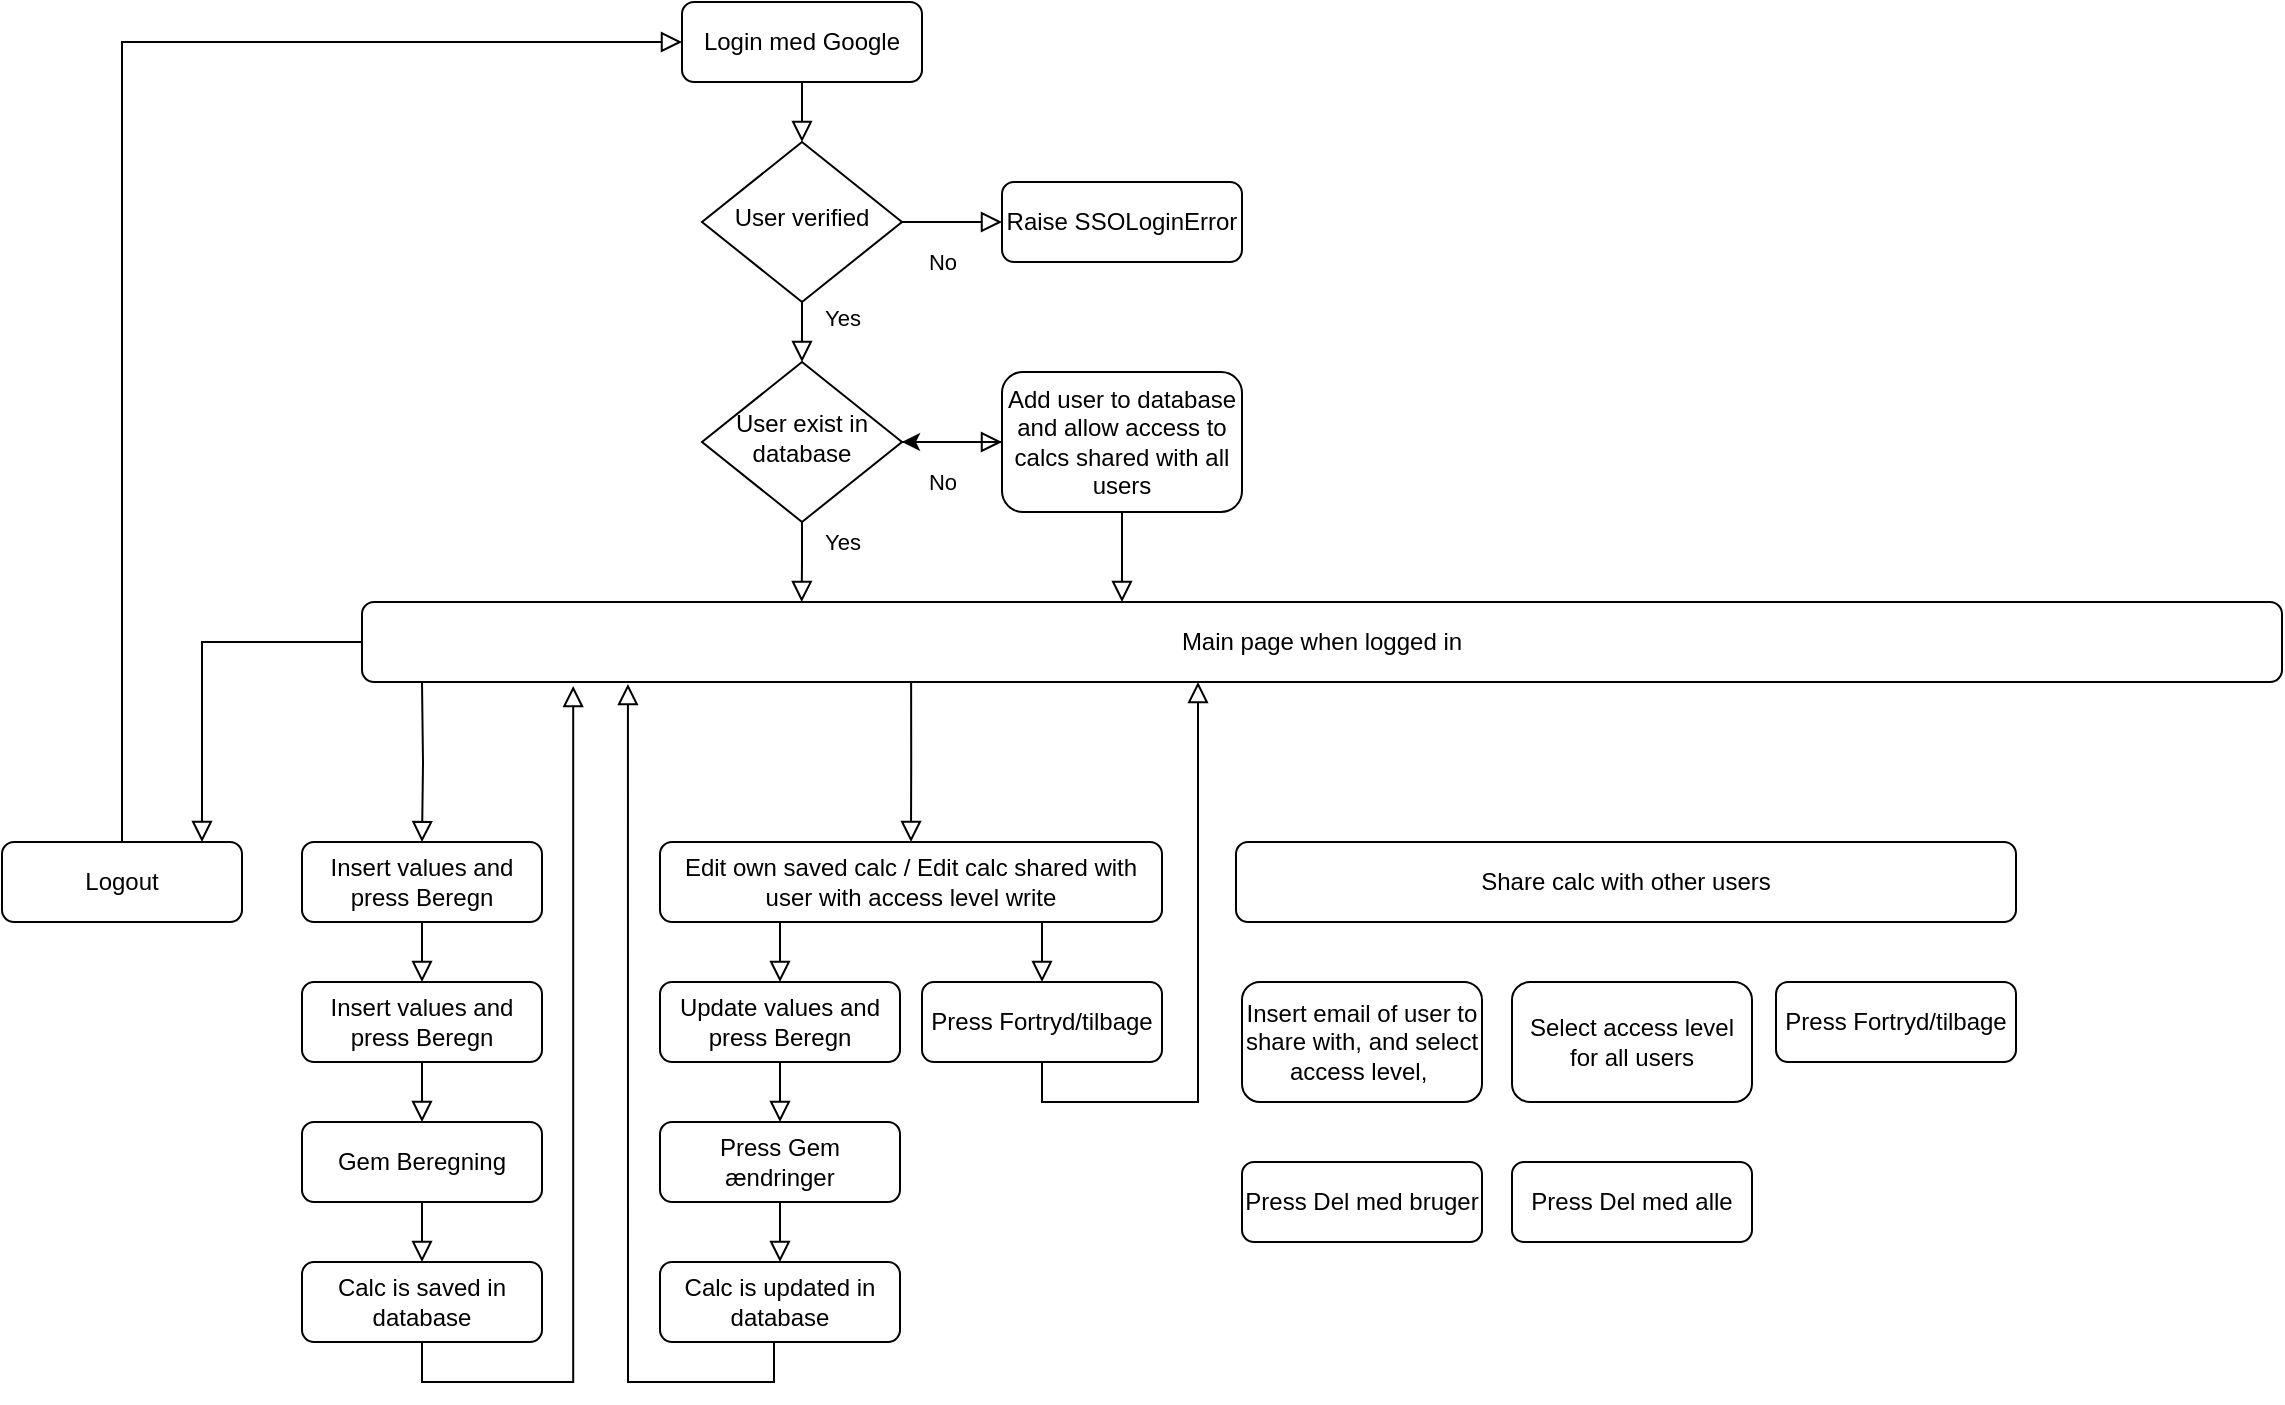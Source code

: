 <mxfile version="24.2.7" type="github">
  <diagram id="C5RBs43oDa-KdzZeNtuy" name="Page-1">
    <mxGraphModel dx="2501" dy="738" grid="1" gridSize="10" guides="1" tooltips="1" connect="1" arrows="1" fold="1" page="1" pageScale="1" pageWidth="827" pageHeight="1169" math="0" shadow="0">
      <root>
        <mxCell id="WIyWlLk6GJQsqaUBKTNV-0" />
        <mxCell id="WIyWlLk6GJQsqaUBKTNV-1" parent="WIyWlLk6GJQsqaUBKTNV-0" />
        <mxCell id="WIyWlLk6GJQsqaUBKTNV-2" value="" style="rounded=0;html=1;jettySize=auto;orthogonalLoop=1;fontSize=11;endArrow=block;endFill=0;endSize=8;strokeWidth=1;shadow=0;labelBackgroundColor=none;edgeStyle=orthogonalEdgeStyle;" parent="WIyWlLk6GJQsqaUBKTNV-1" source="WIyWlLk6GJQsqaUBKTNV-3" target="WIyWlLk6GJQsqaUBKTNV-6" edge="1">
          <mxGeometry relative="1" as="geometry" />
        </mxCell>
        <mxCell id="WIyWlLk6GJQsqaUBKTNV-3" value="Login med Google" style="rounded=1;whiteSpace=wrap;html=1;fontSize=12;glass=0;strokeWidth=1;shadow=0;" parent="WIyWlLk6GJQsqaUBKTNV-1" vertex="1">
          <mxGeometry x="160" y="10" width="120" height="40" as="geometry" />
        </mxCell>
        <mxCell id="WIyWlLk6GJQsqaUBKTNV-4" value="Yes" style="rounded=0;html=1;jettySize=auto;orthogonalLoop=1;fontSize=11;endArrow=block;endFill=0;endSize=8;strokeWidth=1;shadow=0;labelBackgroundColor=none;edgeStyle=orthogonalEdgeStyle;entryX=0.229;entryY=0;entryDx=0;entryDy=0;exitX=0.5;exitY=1;exitDx=0;exitDy=0;entryPerimeter=0;" parent="WIyWlLk6GJQsqaUBKTNV-1" source="Q3oNOnc0jlqtuhzdjWef-12" target="Q3oNOnc0jlqtuhzdjWef-0" edge="1">
          <mxGeometry x="-0.5" y="20" relative="1" as="geometry">
            <mxPoint as="offset" />
            <mxPoint x="220" y="290" as="targetPoint" />
            <Array as="points" />
          </mxGeometry>
        </mxCell>
        <mxCell id="WIyWlLk6GJQsqaUBKTNV-5" value="No" style="edgeStyle=orthogonalEdgeStyle;rounded=0;html=1;jettySize=auto;orthogonalLoop=1;fontSize=11;endArrow=block;endFill=0;endSize=8;strokeWidth=1;shadow=0;labelBackgroundColor=none;entryX=0;entryY=0.5;entryDx=0;entryDy=0;" parent="WIyWlLk6GJQsqaUBKTNV-1" source="WIyWlLk6GJQsqaUBKTNV-6" target="WIyWlLk6GJQsqaUBKTNV-7" edge="1">
          <mxGeometry x="-0.2" y="-20" relative="1" as="geometry">
            <mxPoint as="offset" />
            <mxPoint x="320" y="140" as="targetPoint" />
            <Array as="points">
              <mxPoint x="310" y="120" />
              <mxPoint x="310" y="120" />
            </Array>
          </mxGeometry>
        </mxCell>
        <mxCell id="WIyWlLk6GJQsqaUBKTNV-6" value="User verified" style="rhombus;whiteSpace=wrap;html=1;shadow=0;fontFamily=Helvetica;fontSize=12;align=center;strokeWidth=1;spacing=6;spacingTop=-4;" parent="WIyWlLk6GJQsqaUBKTNV-1" vertex="1">
          <mxGeometry x="170" y="80" width="100" height="80" as="geometry" />
        </mxCell>
        <mxCell id="WIyWlLk6GJQsqaUBKTNV-7" value="Raise SSOLoginError" style="rounded=1;whiteSpace=wrap;html=1;fontSize=12;glass=0;strokeWidth=1;shadow=0;" parent="WIyWlLk6GJQsqaUBKTNV-1" vertex="1">
          <mxGeometry x="320" y="100" width="120" height="40" as="geometry" />
        </mxCell>
        <mxCell id="WIyWlLk6GJQsqaUBKTNV-8" value="" style="rounded=0;html=1;jettySize=auto;orthogonalLoop=1;fontSize=11;endArrow=block;endFill=0;endSize=8;strokeWidth=1;shadow=0;labelBackgroundColor=none;edgeStyle=orthogonalEdgeStyle;" parent="WIyWlLk6GJQsqaUBKTNV-1" target="WIyWlLk6GJQsqaUBKTNV-11" edge="1">
          <mxGeometry x="0.333" y="20" relative="1" as="geometry">
            <mxPoint as="offset" />
            <mxPoint x="30" y="350" as="sourcePoint" />
          </mxGeometry>
        </mxCell>
        <mxCell id="WIyWlLk6GJQsqaUBKTNV-9" value="" style="edgeStyle=orthogonalEdgeStyle;rounded=0;html=1;jettySize=auto;orthogonalLoop=1;fontSize=11;endArrow=block;endFill=0;endSize=8;strokeWidth=1;shadow=0;labelBackgroundColor=none;exitX=0.286;exitY=1;exitDx=0;exitDy=0;exitPerimeter=0;" parent="WIyWlLk6GJQsqaUBKTNV-1" source="Q3oNOnc0jlqtuhzdjWef-0" target="WIyWlLk6GJQsqaUBKTNV-12" edge="1">
          <mxGeometry y="10" relative="1" as="geometry">
            <mxPoint as="offset" />
            <mxPoint x="209" y="353" as="sourcePoint" />
          </mxGeometry>
        </mxCell>
        <mxCell id="WIyWlLk6GJQsqaUBKTNV-11" value="Insert values and press Beregn" style="rounded=1;whiteSpace=wrap;html=1;fontSize=12;glass=0;strokeWidth=1;shadow=0;" parent="WIyWlLk6GJQsqaUBKTNV-1" vertex="1">
          <mxGeometry x="-30" y="430" width="120" height="40" as="geometry" />
        </mxCell>
        <mxCell id="WIyWlLk6GJQsqaUBKTNV-12" value="Edit own saved calc / Edit calc shared with user with access level write" style="rounded=1;whiteSpace=wrap;html=1;fontSize=12;glass=0;strokeWidth=1;shadow=0;" parent="WIyWlLk6GJQsqaUBKTNV-1" vertex="1">
          <mxGeometry x="149" y="430" width="251" height="40" as="geometry" />
        </mxCell>
        <mxCell id="Q3oNOnc0jlqtuhzdjWef-0" value="Main page when logged in" style="rounded=1;whiteSpace=wrap;html=1;fontSize=12;glass=0;strokeWidth=1;shadow=0;" vertex="1" parent="WIyWlLk6GJQsqaUBKTNV-1">
          <mxGeometry y="310" width="960" height="40" as="geometry" />
        </mxCell>
        <mxCell id="Q3oNOnc0jlqtuhzdjWef-1" value="Logout" style="rounded=1;whiteSpace=wrap;html=1;fontSize=12;glass=0;strokeWidth=1;shadow=0;" vertex="1" parent="WIyWlLk6GJQsqaUBKTNV-1">
          <mxGeometry x="-180" y="430" width="120" height="40" as="geometry" />
        </mxCell>
        <mxCell id="Q3oNOnc0jlqtuhzdjWef-2" value="" style="edgeStyle=orthogonalEdgeStyle;rounded=0;html=1;jettySize=auto;orthogonalLoop=1;fontSize=11;endArrow=block;endFill=0;endSize=8;strokeWidth=1;shadow=0;labelBackgroundColor=none;exitX=0;exitY=0.5;exitDx=0;exitDy=0;" edge="1" parent="WIyWlLk6GJQsqaUBKTNV-1" source="Q3oNOnc0jlqtuhzdjWef-0">
          <mxGeometry y="10" relative="1" as="geometry">
            <mxPoint as="offset" />
            <mxPoint x="290" y="340" as="sourcePoint" />
            <mxPoint x="-80" y="430" as="targetPoint" />
            <Array as="points">
              <mxPoint x="-80" y="330" />
            </Array>
          </mxGeometry>
        </mxCell>
        <mxCell id="Q3oNOnc0jlqtuhzdjWef-3" value="" style="edgeStyle=orthogonalEdgeStyle;rounded=0;html=1;jettySize=auto;orthogonalLoop=1;fontSize=11;endArrow=block;endFill=0;endSize=8;strokeWidth=1;shadow=0;labelBackgroundColor=none;exitX=0.5;exitY=0;exitDx=0;exitDy=0;entryX=0;entryY=0.5;entryDx=0;entryDy=0;" edge="1" parent="WIyWlLk6GJQsqaUBKTNV-1" source="Q3oNOnc0jlqtuhzdjWef-1" target="WIyWlLk6GJQsqaUBKTNV-3">
          <mxGeometry y="10" relative="1" as="geometry">
            <mxPoint as="offset" />
            <mxPoint x="170" y="340" as="sourcePoint" />
            <mxPoint x="100" y="340" as="targetPoint" />
          </mxGeometry>
        </mxCell>
        <mxCell id="Q3oNOnc0jlqtuhzdjWef-4" value="Insert values and press Beregn" style="rounded=1;whiteSpace=wrap;html=1;fontSize=12;glass=0;strokeWidth=1;shadow=0;" vertex="1" parent="WIyWlLk6GJQsqaUBKTNV-1">
          <mxGeometry x="-30" y="500" width="120" height="40" as="geometry" />
        </mxCell>
        <mxCell id="Q3oNOnc0jlqtuhzdjWef-5" value="" style="rounded=0;html=1;jettySize=auto;orthogonalLoop=1;fontSize=11;endArrow=block;endFill=0;endSize=8;strokeWidth=1;shadow=0;labelBackgroundColor=none;edgeStyle=orthogonalEdgeStyle;exitX=0.5;exitY=1;exitDx=0;exitDy=0;entryX=0.5;entryY=0;entryDx=0;entryDy=0;" edge="1" parent="WIyWlLk6GJQsqaUBKTNV-1" source="WIyWlLk6GJQsqaUBKTNV-11" target="Q3oNOnc0jlqtuhzdjWef-4">
          <mxGeometry x="0.333" y="20" relative="1" as="geometry">
            <mxPoint as="offset" />
            <mxPoint x="230" y="360" as="sourcePoint" />
            <mxPoint x="40" y="440" as="targetPoint" />
          </mxGeometry>
        </mxCell>
        <mxCell id="Q3oNOnc0jlqtuhzdjWef-6" value="Gem Beregning" style="rounded=1;whiteSpace=wrap;html=1;fontSize=12;glass=0;strokeWidth=1;shadow=0;" vertex="1" parent="WIyWlLk6GJQsqaUBKTNV-1">
          <mxGeometry x="-30" y="570" width="120" height="40" as="geometry" />
        </mxCell>
        <mxCell id="Q3oNOnc0jlqtuhzdjWef-7" value="" style="rounded=0;html=1;jettySize=auto;orthogonalLoop=1;fontSize=11;endArrow=block;endFill=0;endSize=8;strokeWidth=1;shadow=0;labelBackgroundColor=none;edgeStyle=orthogonalEdgeStyle;entryX=0.5;entryY=0;entryDx=0;entryDy=0;" edge="1" parent="WIyWlLk6GJQsqaUBKTNV-1" target="Q3oNOnc0jlqtuhzdjWef-6">
          <mxGeometry x="0.333" y="20" relative="1" as="geometry">
            <mxPoint as="offset" />
            <mxPoint x="30" y="540" as="sourcePoint" />
            <mxPoint x="40" y="510" as="targetPoint" />
          </mxGeometry>
        </mxCell>
        <mxCell id="Q3oNOnc0jlqtuhzdjWef-8" value="Calc is saved in database" style="rounded=1;whiteSpace=wrap;html=1;fontSize=12;glass=0;strokeWidth=1;shadow=0;" vertex="1" parent="WIyWlLk6GJQsqaUBKTNV-1">
          <mxGeometry x="-30" y="640" width="120" height="40" as="geometry" />
        </mxCell>
        <mxCell id="Q3oNOnc0jlqtuhzdjWef-9" value="" style="rounded=0;html=1;jettySize=auto;orthogonalLoop=1;fontSize=11;endArrow=block;endFill=0;endSize=8;strokeWidth=1;shadow=0;labelBackgroundColor=none;edgeStyle=orthogonalEdgeStyle;entryX=0.5;entryY=0;entryDx=0;entryDy=0;" edge="1" parent="WIyWlLk6GJQsqaUBKTNV-1" target="Q3oNOnc0jlqtuhzdjWef-8">
          <mxGeometry x="0.333" y="20" relative="1" as="geometry">
            <mxPoint as="offset" />
            <mxPoint x="30" y="610" as="sourcePoint" />
            <mxPoint x="40" y="580" as="targetPoint" />
          </mxGeometry>
        </mxCell>
        <mxCell id="Q3oNOnc0jlqtuhzdjWef-12" value="User exist in database" style="rhombus;whiteSpace=wrap;html=1;shadow=0;fontFamily=Helvetica;fontSize=12;align=center;strokeWidth=1;spacing=6;spacingTop=-4;" vertex="1" parent="WIyWlLk6GJQsqaUBKTNV-1">
          <mxGeometry x="170" y="190" width="100" height="80" as="geometry" />
        </mxCell>
        <mxCell id="Q3oNOnc0jlqtuhzdjWef-13" value="Yes" style="rounded=0;html=1;jettySize=auto;orthogonalLoop=1;fontSize=11;endArrow=block;endFill=0;endSize=8;strokeWidth=1;shadow=0;labelBackgroundColor=none;edgeStyle=orthogonalEdgeStyle;exitX=0.5;exitY=1;exitDx=0;exitDy=0;" edge="1" parent="WIyWlLk6GJQsqaUBKTNV-1" source="WIyWlLk6GJQsqaUBKTNV-6">
          <mxGeometry x="-0.5" y="20" relative="1" as="geometry">
            <mxPoint as="offset" />
            <mxPoint x="230" y="290" as="sourcePoint" />
            <mxPoint x="220" y="190" as="targetPoint" />
          </mxGeometry>
        </mxCell>
        <mxCell id="Q3oNOnc0jlqtuhzdjWef-14" value="No" style="edgeStyle=orthogonalEdgeStyle;rounded=0;html=1;jettySize=auto;orthogonalLoop=1;fontSize=11;endArrow=block;endFill=0;endSize=8;strokeWidth=1;shadow=0;labelBackgroundColor=none;entryX=0;entryY=0.5;entryDx=0;entryDy=0;" edge="1" parent="WIyWlLk6GJQsqaUBKTNV-1">
          <mxGeometry x="-0.2" y="-20" relative="1" as="geometry">
            <mxPoint as="offset" />
            <mxPoint x="270" y="230" as="sourcePoint" />
            <mxPoint x="320" y="230" as="targetPoint" />
            <Array as="points">
              <mxPoint x="310" y="230" />
              <mxPoint x="310" y="230" />
            </Array>
          </mxGeometry>
        </mxCell>
        <mxCell id="Q3oNOnc0jlqtuhzdjWef-16" value="" style="edgeStyle=orthogonalEdgeStyle;rounded=0;orthogonalLoop=1;jettySize=auto;html=1;" edge="1" parent="WIyWlLk6GJQsqaUBKTNV-1" source="Q3oNOnc0jlqtuhzdjWef-15" target="Q3oNOnc0jlqtuhzdjWef-12">
          <mxGeometry relative="1" as="geometry" />
        </mxCell>
        <mxCell id="Q3oNOnc0jlqtuhzdjWef-15" value="Add user to database and allow access to calcs shared with all users" style="rounded=1;whiteSpace=wrap;html=1;fontSize=12;glass=0;strokeWidth=1;shadow=0;" vertex="1" parent="WIyWlLk6GJQsqaUBKTNV-1">
          <mxGeometry x="320" y="195" width="120" height="70" as="geometry" />
        </mxCell>
        <mxCell id="Q3oNOnc0jlqtuhzdjWef-18" value="Share calc with other users" style="rounded=1;whiteSpace=wrap;html=1;fontSize=12;glass=0;strokeWidth=1;shadow=0;" vertex="1" parent="WIyWlLk6GJQsqaUBKTNV-1">
          <mxGeometry x="437" y="430" width="390" height="40" as="geometry" />
        </mxCell>
        <mxCell id="Q3oNOnc0jlqtuhzdjWef-19" value="" style="edgeStyle=orthogonalEdgeStyle;rounded=0;html=1;jettySize=auto;orthogonalLoop=1;fontSize=11;endArrow=block;endFill=0;endSize=8;strokeWidth=1;shadow=0;labelBackgroundColor=none;exitX=0.25;exitY=1;exitDx=0;exitDy=0;entryX=0.5;entryY=0;entryDx=0;entryDy=0;" edge="1" parent="WIyWlLk6GJQsqaUBKTNV-1" source="WIyWlLk6GJQsqaUBKTNV-12" target="Q3oNOnc0jlqtuhzdjWef-22">
          <mxGeometry y="10" relative="1" as="geometry">
            <mxPoint as="offset" />
            <mxPoint x="229" y="360" as="sourcePoint" />
            <mxPoint x="229" y="530" as="targetPoint" />
            <Array as="points" />
          </mxGeometry>
        </mxCell>
        <mxCell id="Q3oNOnc0jlqtuhzdjWef-22" value="Update values and press Beregn" style="rounded=1;whiteSpace=wrap;html=1;fontSize=12;glass=0;strokeWidth=1;shadow=0;" vertex="1" parent="WIyWlLk6GJQsqaUBKTNV-1">
          <mxGeometry x="149" y="500" width="120" height="40" as="geometry" />
        </mxCell>
        <mxCell id="Q3oNOnc0jlqtuhzdjWef-23" value="" style="edgeStyle=orthogonalEdgeStyle;rounded=0;html=1;jettySize=auto;orthogonalLoop=1;fontSize=11;endArrow=block;endFill=0;endSize=8;strokeWidth=1;shadow=0;labelBackgroundColor=none;exitX=0.5;exitY=1;exitDx=0;exitDy=0;entryX=0.5;entryY=0;entryDx=0;entryDy=0;" edge="1" parent="WIyWlLk6GJQsqaUBKTNV-1" target="Q3oNOnc0jlqtuhzdjWef-24">
          <mxGeometry y="10" relative="1" as="geometry">
            <mxPoint as="offset" />
            <mxPoint x="209" y="540" as="sourcePoint" />
            <mxPoint x="229" y="600" as="targetPoint" />
            <Array as="points" />
          </mxGeometry>
        </mxCell>
        <mxCell id="Q3oNOnc0jlqtuhzdjWef-24" value="Press Gem ændringer" style="rounded=1;whiteSpace=wrap;html=1;fontSize=12;glass=0;strokeWidth=1;shadow=0;" vertex="1" parent="WIyWlLk6GJQsqaUBKTNV-1">
          <mxGeometry x="149" y="570" width="120" height="40" as="geometry" />
        </mxCell>
        <mxCell id="Q3oNOnc0jlqtuhzdjWef-25" value="" style="edgeStyle=orthogonalEdgeStyle;rounded=0;html=1;jettySize=auto;orthogonalLoop=1;fontSize=11;endArrow=block;endFill=0;endSize=8;strokeWidth=1;shadow=0;labelBackgroundColor=none;exitX=0.5;exitY=1;exitDx=0;exitDy=0;entryX=0.5;entryY=0;entryDx=0;entryDy=0;" edge="1" parent="WIyWlLk6GJQsqaUBKTNV-1" target="Q3oNOnc0jlqtuhzdjWef-26">
          <mxGeometry y="10" relative="1" as="geometry">
            <mxPoint as="offset" />
            <mxPoint x="209" y="610" as="sourcePoint" />
            <mxPoint x="229" y="670" as="targetPoint" />
            <Array as="points" />
          </mxGeometry>
        </mxCell>
        <mxCell id="Q3oNOnc0jlqtuhzdjWef-26" value="Calc is updated in database" style="rounded=1;whiteSpace=wrap;html=1;fontSize=12;glass=0;strokeWidth=1;shadow=0;" vertex="1" parent="WIyWlLk6GJQsqaUBKTNV-1">
          <mxGeometry x="149" y="640" width="120" height="40" as="geometry" />
        </mxCell>
        <mxCell id="Q3oNOnc0jlqtuhzdjWef-29" value="" style="rounded=0;html=1;jettySize=auto;orthogonalLoop=1;fontSize=11;endArrow=block;endFill=0;endSize=8;strokeWidth=1;shadow=0;labelBackgroundColor=none;edgeStyle=orthogonalEdgeStyle;exitX=0.5;exitY=1;exitDx=0;exitDy=0;entryX=0.11;entryY=1.05;entryDx=0;entryDy=0;entryPerimeter=0;" edge="1" parent="WIyWlLk6GJQsqaUBKTNV-1" source="Q3oNOnc0jlqtuhzdjWef-8" target="Q3oNOnc0jlqtuhzdjWef-0">
          <mxGeometry x="0.333" y="20" relative="1" as="geometry">
            <mxPoint as="offset" />
            <mxPoint x="40" y="620" as="sourcePoint" />
            <mxPoint x="240" y="360" as="targetPoint" />
            <Array as="points">
              <mxPoint x="30" y="700" />
              <mxPoint x="106" y="700" />
            </Array>
          </mxGeometry>
        </mxCell>
        <mxCell id="Q3oNOnc0jlqtuhzdjWef-30" value="" style="edgeStyle=orthogonalEdgeStyle;rounded=0;html=1;jettySize=auto;orthogonalLoop=1;fontSize=11;endArrow=block;endFill=0;endSize=8;strokeWidth=1;shadow=0;labelBackgroundColor=none;exitX=0.5;exitY=1;exitDx=0;exitDy=0;entryX=0.309;entryY=1.025;entryDx=0;entryDy=0;entryPerimeter=0;" edge="1" parent="WIyWlLk6GJQsqaUBKTNV-1">
          <mxGeometry y="10" relative="1" as="geometry">
            <mxPoint as="offset" />
            <mxPoint x="206" y="680" as="sourcePoint" />
            <mxPoint x="132.96" y="351" as="targetPoint" />
            <Array as="points">
              <mxPoint x="206" y="700" />
              <mxPoint x="133" y="700" />
            </Array>
          </mxGeometry>
        </mxCell>
        <mxCell id="Q3oNOnc0jlqtuhzdjWef-31" value="Press Fortryd/tilbage" style="rounded=1;whiteSpace=wrap;html=1;fontSize=12;glass=0;strokeWidth=1;shadow=0;" vertex="1" parent="WIyWlLk6GJQsqaUBKTNV-1">
          <mxGeometry x="280" y="500" width="120" height="40" as="geometry" />
        </mxCell>
        <mxCell id="Q3oNOnc0jlqtuhzdjWef-33" value="" style="edgeStyle=orthogonalEdgeStyle;rounded=0;html=1;jettySize=auto;orthogonalLoop=1;fontSize=11;endArrow=block;endFill=0;endSize=8;strokeWidth=1;shadow=0;labelBackgroundColor=none;exitX=0.75;exitY=1;exitDx=0;exitDy=0;entryX=0.5;entryY=0;entryDx=0;entryDy=0;" edge="1" parent="WIyWlLk6GJQsqaUBKTNV-1" source="WIyWlLk6GJQsqaUBKTNV-12" target="Q3oNOnc0jlqtuhzdjWef-31">
          <mxGeometry y="10" relative="1" as="geometry">
            <mxPoint as="offset" />
            <mxPoint x="219" y="550" as="sourcePoint" />
            <mxPoint x="219" y="580" as="targetPoint" />
            <Array as="points" />
          </mxGeometry>
        </mxCell>
        <mxCell id="Q3oNOnc0jlqtuhzdjWef-34" value="" style="edgeStyle=orthogonalEdgeStyle;rounded=0;html=1;jettySize=auto;orthogonalLoop=1;fontSize=11;endArrow=block;endFill=0;endSize=8;strokeWidth=1;shadow=0;labelBackgroundColor=none;exitX=0.5;exitY=1;exitDx=0;exitDy=0;" edge="1" parent="WIyWlLk6GJQsqaUBKTNV-1" source="Q3oNOnc0jlqtuhzdjWef-31">
          <mxGeometry y="10" relative="1" as="geometry">
            <mxPoint as="offset" />
            <mxPoint x="347" y="480" as="sourcePoint" />
            <mxPoint x="418" y="350" as="targetPoint" />
            <Array as="points">
              <mxPoint x="340" y="560" />
              <mxPoint x="418" y="560" />
            </Array>
          </mxGeometry>
        </mxCell>
        <mxCell id="Q3oNOnc0jlqtuhzdjWef-39" value="" style="rounded=0;html=1;jettySize=auto;orthogonalLoop=1;fontSize=11;endArrow=block;endFill=0;endSize=8;strokeWidth=1;shadow=0;labelBackgroundColor=none;edgeStyle=orthogonalEdgeStyle;exitX=0.5;exitY=1;exitDx=0;exitDy=0;" edge="1" parent="WIyWlLk6GJQsqaUBKTNV-1" source="Q3oNOnc0jlqtuhzdjWef-15">
          <mxGeometry x="0.333" y="20" relative="1" as="geometry">
            <mxPoint as="offset" />
            <mxPoint x="40" y="480" as="sourcePoint" />
            <mxPoint x="380" y="310" as="targetPoint" />
          </mxGeometry>
        </mxCell>
        <mxCell id="Q3oNOnc0jlqtuhzdjWef-40" value="Insert email of user to share with, and select access level,&amp;nbsp;" style="rounded=1;whiteSpace=wrap;html=1;fontSize=12;glass=0;strokeWidth=1;shadow=0;" vertex="1" parent="WIyWlLk6GJQsqaUBKTNV-1">
          <mxGeometry x="440" y="500" width="120" height="60" as="geometry" />
        </mxCell>
        <mxCell id="Q3oNOnc0jlqtuhzdjWef-41" value="Press Del med bruger" style="rounded=1;whiteSpace=wrap;html=1;fontSize=12;glass=0;strokeWidth=1;shadow=0;" vertex="1" parent="WIyWlLk6GJQsqaUBKTNV-1">
          <mxGeometry x="440" y="590" width="120" height="40" as="geometry" />
        </mxCell>
        <mxCell id="Q3oNOnc0jlqtuhzdjWef-42" value="Select access level for all users" style="rounded=1;whiteSpace=wrap;html=1;fontSize=12;glass=0;strokeWidth=1;shadow=0;" vertex="1" parent="WIyWlLk6GJQsqaUBKTNV-1">
          <mxGeometry x="575" y="500" width="120" height="60" as="geometry" />
        </mxCell>
        <mxCell id="Q3oNOnc0jlqtuhzdjWef-43" value="Press Del med alle" style="rounded=1;whiteSpace=wrap;html=1;fontSize=12;glass=0;strokeWidth=1;shadow=0;" vertex="1" parent="WIyWlLk6GJQsqaUBKTNV-1">
          <mxGeometry x="575" y="590" width="120" height="40" as="geometry" />
        </mxCell>
        <mxCell id="Q3oNOnc0jlqtuhzdjWef-44" value="Press Fortryd/tilbage" style="rounded=1;whiteSpace=wrap;html=1;fontSize=12;glass=0;strokeWidth=1;shadow=0;" vertex="1" parent="WIyWlLk6GJQsqaUBKTNV-1">
          <mxGeometry x="707" y="500" width="120" height="40" as="geometry" />
        </mxCell>
      </root>
    </mxGraphModel>
  </diagram>
</mxfile>
